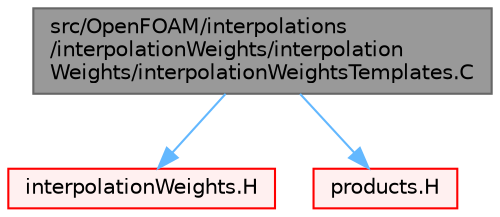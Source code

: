 digraph "src/OpenFOAM/interpolations/interpolationWeights/interpolationWeights/interpolationWeightsTemplates.C"
{
 // LATEX_PDF_SIZE
  bgcolor="transparent";
  edge [fontname=Helvetica,fontsize=10,labelfontname=Helvetica,labelfontsize=10];
  node [fontname=Helvetica,fontsize=10,shape=box,height=0.2,width=0.4];
  Node1 [id="Node000001",label="src/OpenFOAM/interpolations\l/interpolationWeights/interpolation\lWeights/interpolationWeightsTemplates.C",height=0.2,width=0.4,color="gray40", fillcolor="grey60", style="filled", fontcolor="black",tooltip=" "];
  Node1 -> Node2 [id="edge1_Node000001_Node000002",color="steelblue1",style="solid",tooltip=" "];
  Node2 [id="Node000002",label="interpolationWeights.H",height=0.2,width=0.4,color="red", fillcolor="#FFF0F0", style="filled",URL="$interpolationWeights_8H.html",tooltip=" "];
  Node1 -> Node53 [id="edge2_Node000001_Node000053",color="steelblue1",style="solid",tooltip=" "];
  Node53 [id="Node000053",label="products.H",height=0.2,width=0.4,color="red", fillcolor="#FFF0F0", style="filled",URL="$products_8H.html",tooltip="Traits classes for inner and outer products of primitives."];
}
